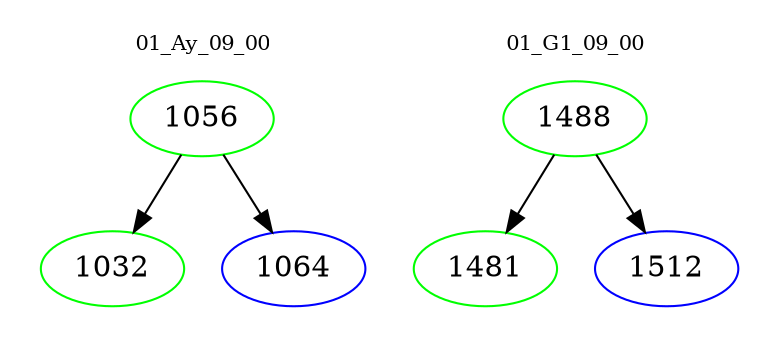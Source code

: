 digraph{
subgraph cluster_0 {
color = white
label = "01_Ay_09_00";
fontsize=10;
T0_1056 [label="1056", color="green"]
T0_1056 -> T0_1032 [color="black"]
T0_1032 [label="1032", color="green"]
T0_1056 -> T0_1064 [color="black"]
T0_1064 [label="1064", color="blue"]
}
subgraph cluster_1 {
color = white
label = "01_G1_09_00";
fontsize=10;
T1_1488 [label="1488", color="green"]
T1_1488 -> T1_1481 [color="black"]
T1_1481 [label="1481", color="green"]
T1_1488 -> T1_1512 [color="black"]
T1_1512 [label="1512", color="blue"]
}
}
